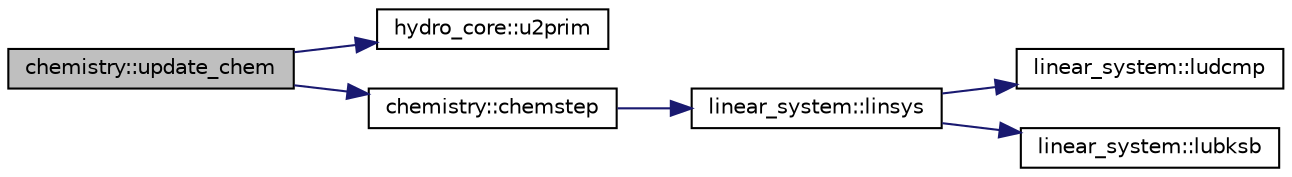 digraph "chemistry::update_chem"
{
  edge [fontname="Helvetica",fontsize="10",labelfontname="Helvetica",labelfontsize="10"];
  node [fontname="Helvetica",fontsize="10",shape=record];
  rankdir="LR";
  Node1 [label="chemistry::update_chem",height=0.2,width=0.4,color="black", fillcolor="grey75", style="filled", fontcolor="black"];
  Node1 -> Node2 [color="midnightblue",fontsize="10",style="solid",fontname="Helvetica"];
  Node2 [label="hydro_core::u2prim",height=0.2,width=0.4,color="black", fillcolor="white", style="filled",URL="$namespacehydro__core.html#a360e3d64343b30d94d270cfebc5b4eb3",tooltip="Computes the primitive variables and temperature from conserved variables on a single cell..."];
  Node1 -> Node3 [color="midnightblue",fontsize="10",style="solid",fontname="Helvetica"];
  Node3 [label="chemistry::chemstep",height=0.2,width=0.4,color="black", fillcolor="white", style="filled",URL="$namespacechemistry.html#ab808252fa02b3bfb1ac29ed7b2f5122e",tooltip="Advances the chemistry network in one cell. "];
  Node3 -> Node4 [color="midnightblue",fontsize="10",style="solid",fontname="Helvetica"];
  Node4 [label="linear_system::linsys",height=0.2,width=0.4,color="black", fillcolor="white", style="filled",URL="$namespacelinear__system.html#a51e9428c30e00182fa86755204de7762",tooltip="Driver to solves a set of linear equations. "];
  Node4 -> Node5 [color="midnightblue",fontsize="10",style="solid",fontname="Helvetica"];
  Node5 [label="linear_system::ludcmp",height=0.2,width=0.4,color="black", fillcolor="white", style="filled",URL="$namespacelinear__system.html#ad77fb788295266bcc818f72d6677bf9d",tooltip="LU decomposition. "];
  Node4 -> Node6 [color="midnightblue",fontsize="10",style="solid",fontname="Helvetica"];
  Node6 [label="linear_system::lubksb",height=0.2,width=0.4,color="black", fillcolor="white", style="filled",URL="$namespacelinear__system.html#acdd63cedefa6077e4100904703d6b82d",tooltip="Solves a set of linear equations. "];
}
